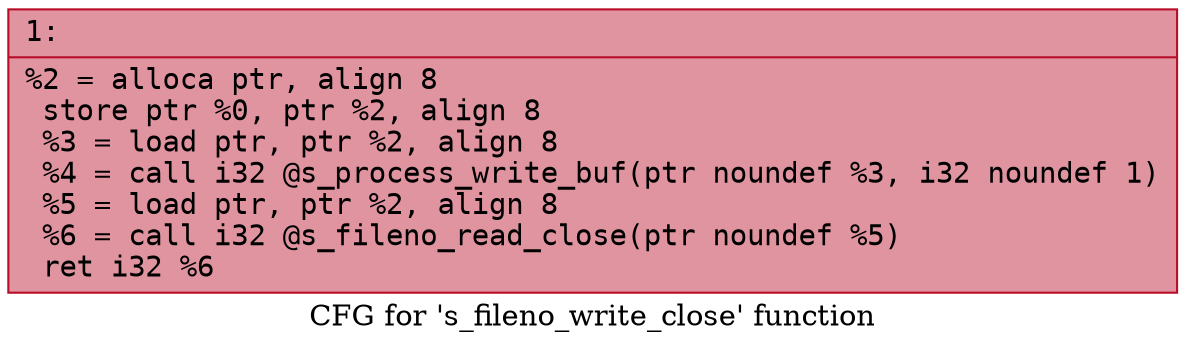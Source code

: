 digraph "CFG for 's_fileno_write_close' function" {
	label="CFG for 's_fileno_write_close' function";

	Node0x6000036737f0 [shape=record,color="#b70d28ff", style=filled, fillcolor="#b70d2870" fontname="Courier",label="{1:\l|  %2 = alloca ptr, align 8\l  store ptr %0, ptr %2, align 8\l  %3 = load ptr, ptr %2, align 8\l  %4 = call i32 @s_process_write_buf(ptr noundef %3, i32 noundef 1)\l  %5 = load ptr, ptr %2, align 8\l  %6 = call i32 @s_fileno_read_close(ptr noundef %5)\l  ret i32 %6\l}"];
}
